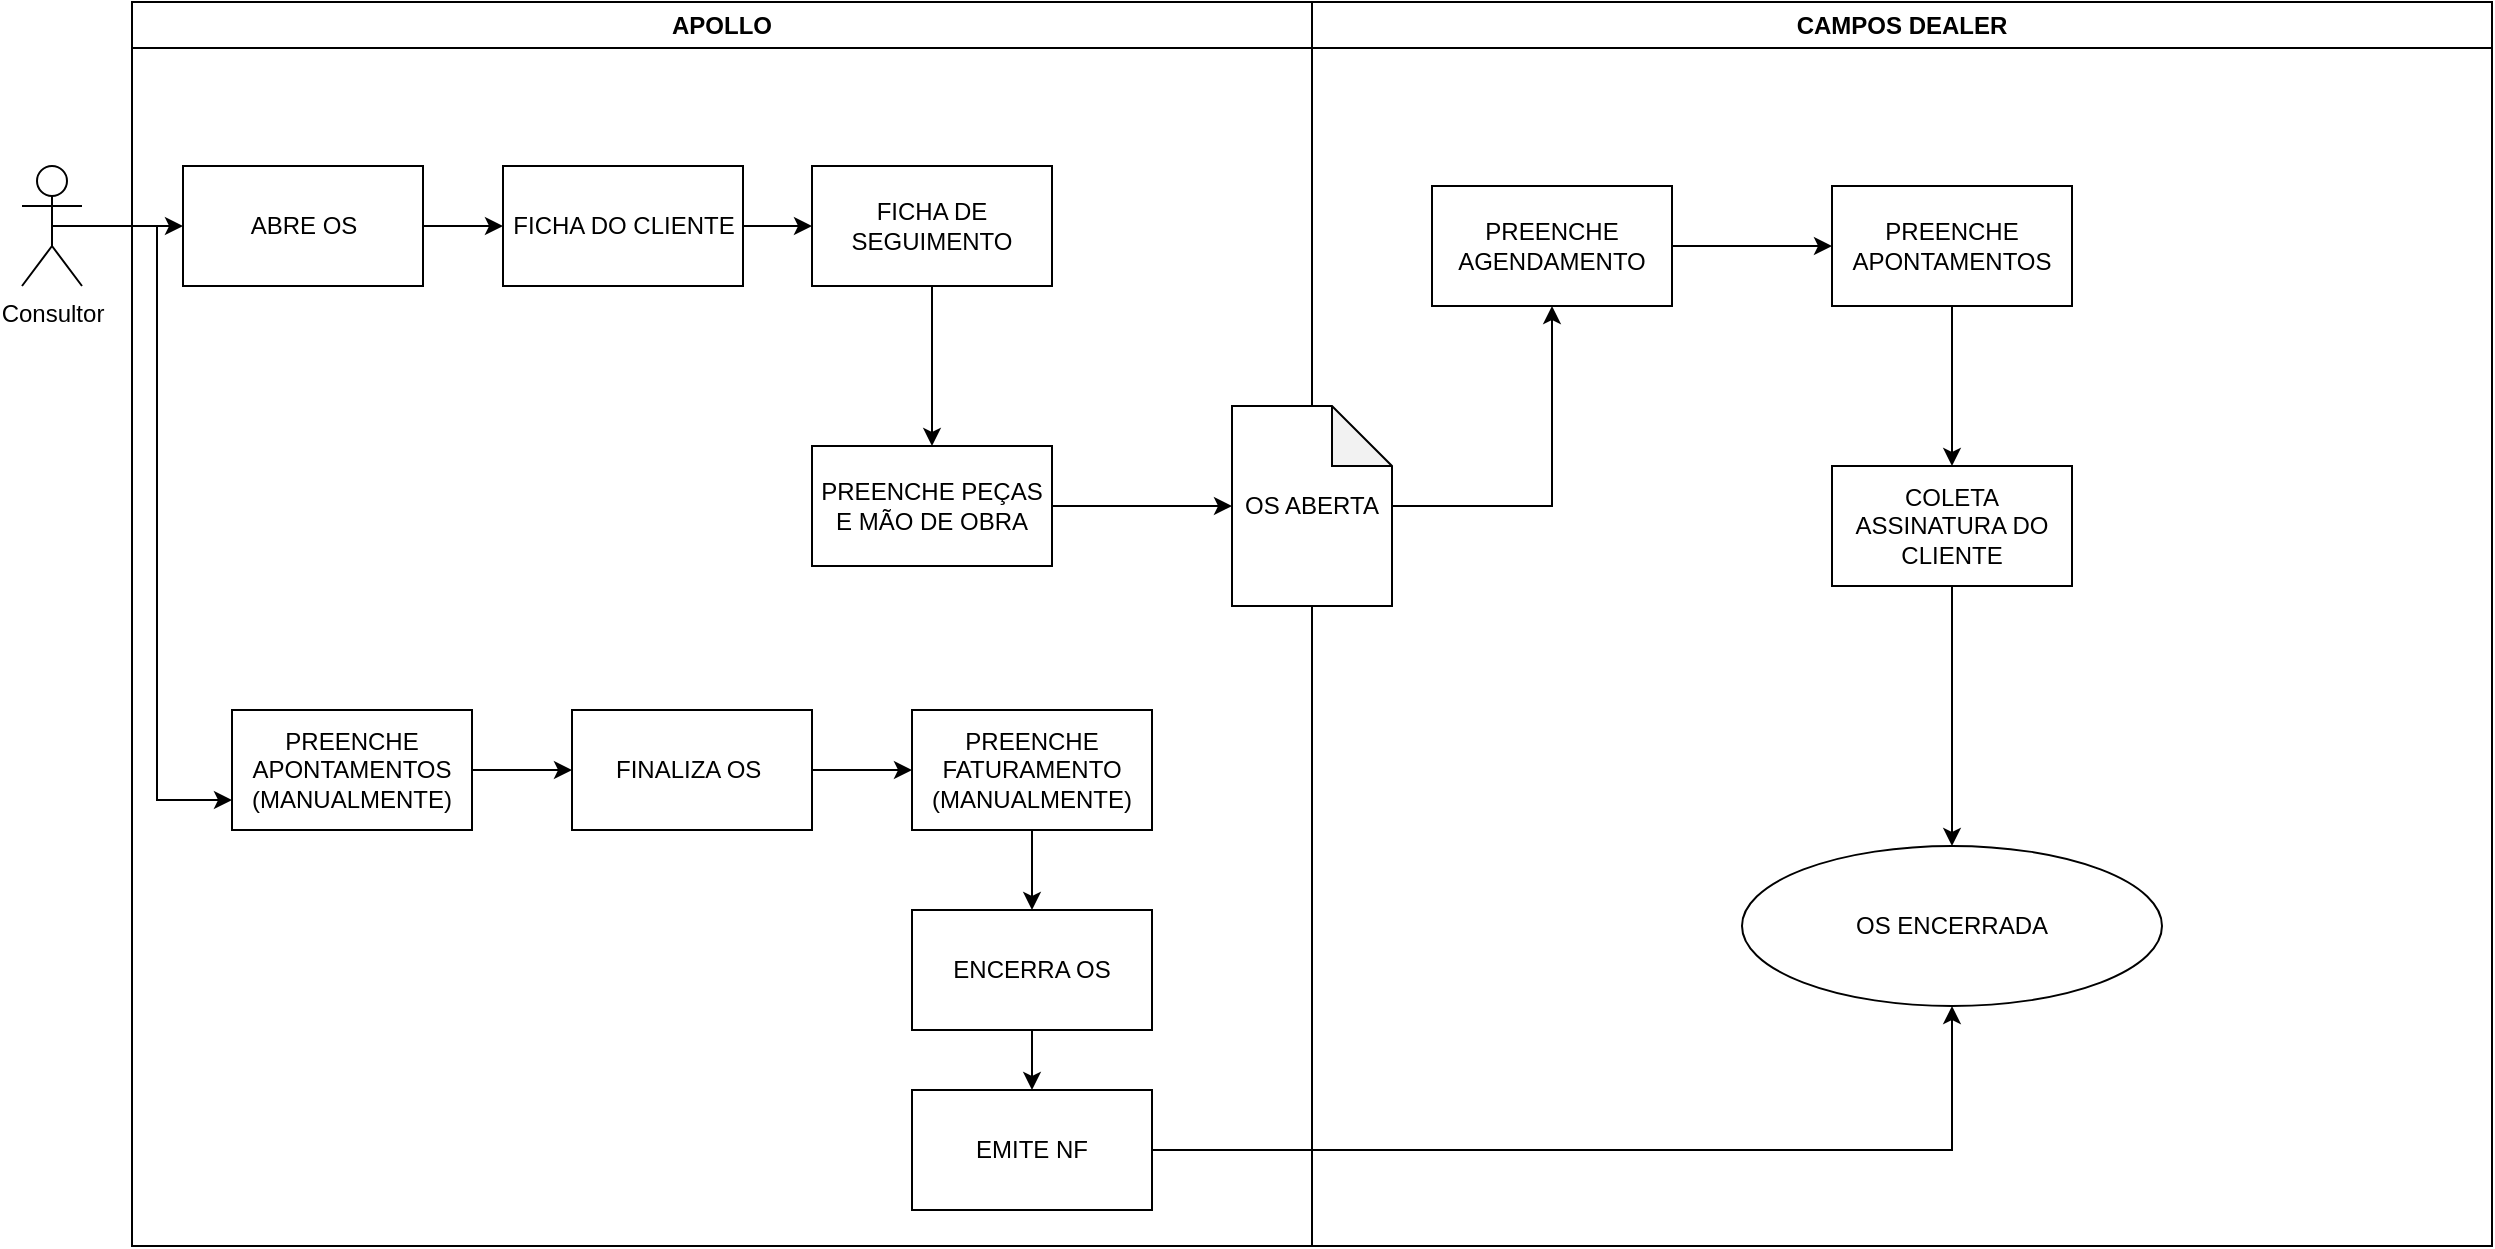 <mxfile version="24.8.4">
  <diagram name="Page-1" id="e7e014a7-5840-1c2e-5031-d8a46d1fe8dd">
    <mxGraphModel dx="1426" dy="783" grid="1" gridSize="10" guides="1" tooltips="1" connect="1" arrows="1" fold="1" page="1" pageScale="1" pageWidth="1169" pageHeight="826" background="none" math="0" shadow="0">
      <root>
        <mxCell id="0" />
        <mxCell id="1" parent="0" />
        <mxCell id="2" value="APOLLO" style="swimlane;whiteSpace=wrap" parent="1" vertex="1">
          <mxGeometry x="120" y="128" width="590" height="622" as="geometry" />
        </mxCell>
        <mxCell id="9n_BfSxp-osWQLRvpMug-46" value="" style="edgeStyle=orthogonalEdgeStyle;rounded=0;orthogonalLoop=1;jettySize=auto;html=1;" edge="1" parent="2" source="9n_BfSxp-osWQLRvpMug-44" target="9n_BfSxp-osWQLRvpMug-45">
          <mxGeometry relative="1" as="geometry" />
        </mxCell>
        <mxCell id="9n_BfSxp-osWQLRvpMug-44" value="ABRE OS" style="rounded=0;whiteSpace=wrap;html=1;" vertex="1" parent="2">
          <mxGeometry x="25.5" y="82" width="120" height="60" as="geometry" />
        </mxCell>
        <mxCell id="9n_BfSxp-osWQLRvpMug-48" value="" style="edgeStyle=orthogonalEdgeStyle;rounded=0;orthogonalLoop=1;jettySize=auto;html=1;" edge="1" parent="2" source="9n_BfSxp-osWQLRvpMug-45" target="9n_BfSxp-osWQLRvpMug-47">
          <mxGeometry relative="1" as="geometry" />
        </mxCell>
        <mxCell id="9n_BfSxp-osWQLRvpMug-45" value="FICHA DO CLIENTE" style="rounded=0;whiteSpace=wrap;html=1;" vertex="1" parent="2">
          <mxGeometry x="185.5" y="82" width="120" height="60" as="geometry" />
        </mxCell>
        <mxCell id="9n_BfSxp-osWQLRvpMug-50" value="" style="edgeStyle=orthogonalEdgeStyle;rounded=0;orthogonalLoop=1;jettySize=auto;html=1;" edge="1" parent="2" source="9n_BfSxp-osWQLRvpMug-47" target="9n_BfSxp-osWQLRvpMug-49">
          <mxGeometry relative="1" as="geometry" />
        </mxCell>
        <mxCell id="9n_BfSxp-osWQLRvpMug-47" value="FICHA DE SEGUIMENTO" style="rounded=0;whiteSpace=wrap;html=1;" vertex="1" parent="2">
          <mxGeometry x="340" y="82" width="120" height="60" as="geometry" />
        </mxCell>
        <mxCell id="9n_BfSxp-osWQLRvpMug-49" value="PREENCHE PEÇAS E MÃO DE OBRA" style="rounded=0;whiteSpace=wrap;html=1;" vertex="1" parent="2">
          <mxGeometry x="340" y="222" width="120" height="60" as="geometry" />
        </mxCell>
        <mxCell id="9n_BfSxp-osWQLRvpMug-65" value="" style="edgeStyle=orthogonalEdgeStyle;rounded=0;orthogonalLoop=1;jettySize=auto;html=1;" edge="1" parent="2" source="9n_BfSxp-osWQLRvpMug-63" target="9n_BfSxp-osWQLRvpMug-64">
          <mxGeometry relative="1" as="geometry" />
        </mxCell>
        <mxCell id="9n_BfSxp-osWQLRvpMug-63" value="PREENCHE APONTAMENTOS (MANUALMENTE)" style="rounded=0;whiteSpace=wrap;html=1;" vertex="1" parent="2">
          <mxGeometry x="50" y="354" width="120" height="60" as="geometry" />
        </mxCell>
        <mxCell id="9n_BfSxp-osWQLRvpMug-67" value="" style="edgeStyle=orthogonalEdgeStyle;rounded=0;orthogonalLoop=1;jettySize=auto;html=1;" edge="1" parent="2" source="9n_BfSxp-osWQLRvpMug-64" target="9n_BfSxp-osWQLRvpMug-66">
          <mxGeometry relative="1" as="geometry" />
        </mxCell>
        <mxCell id="9n_BfSxp-osWQLRvpMug-64" value="FINALIZA OS&amp;nbsp;" style="rounded=0;whiteSpace=wrap;html=1;" vertex="1" parent="2">
          <mxGeometry x="220" y="354" width="120" height="60" as="geometry" />
        </mxCell>
        <mxCell id="9n_BfSxp-osWQLRvpMug-69" value="" style="edgeStyle=orthogonalEdgeStyle;rounded=0;orthogonalLoop=1;jettySize=auto;html=1;" edge="1" parent="2" source="9n_BfSxp-osWQLRvpMug-66" target="9n_BfSxp-osWQLRvpMug-68">
          <mxGeometry relative="1" as="geometry" />
        </mxCell>
        <mxCell id="9n_BfSxp-osWQLRvpMug-66" value="PREENCHE FATURAMENTO (MANUALMENTE)" style="rounded=0;whiteSpace=wrap;html=1;" vertex="1" parent="2">
          <mxGeometry x="390" y="354" width="120" height="60" as="geometry" />
        </mxCell>
        <mxCell id="9n_BfSxp-osWQLRvpMug-71" value="" style="edgeStyle=orthogonalEdgeStyle;rounded=0;orthogonalLoop=1;jettySize=auto;html=1;" edge="1" parent="2" source="9n_BfSxp-osWQLRvpMug-68" target="9n_BfSxp-osWQLRvpMug-70">
          <mxGeometry relative="1" as="geometry" />
        </mxCell>
        <mxCell id="9n_BfSxp-osWQLRvpMug-68" value="ENCERRA OS" style="whiteSpace=wrap;html=1;rounded=0;" vertex="1" parent="2">
          <mxGeometry x="390" y="454" width="120" height="60" as="geometry" />
        </mxCell>
        <mxCell id="9n_BfSxp-osWQLRvpMug-70" value="EMITE NF" style="whiteSpace=wrap;html=1;rounded=0;" vertex="1" parent="2">
          <mxGeometry x="390" y="544" width="120" height="60" as="geometry" />
        </mxCell>
        <mxCell id="3" value="CAMPOS DEALER" style="swimlane;whiteSpace=wrap;startSize=23;" parent="1" vertex="1">
          <mxGeometry x="710" y="128" width="590" height="622" as="geometry" />
        </mxCell>
        <mxCell id="9n_BfSxp-osWQLRvpMug-59" value="" style="edgeStyle=orthogonalEdgeStyle;rounded=0;orthogonalLoop=1;jettySize=auto;html=1;" edge="1" parent="3" source="9n_BfSxp-osWQLRvpMug-56" target="9n_BfSxp-osWQLRvpMug-58">
          <mxGeometry relative="1" as="geometry" />
        </mxCell>
        <mxCell id="9n_BfSxp-osWQLRvpMug-56" value="PREENCHE AGENDAMENTO" style="whiteSpace=wrap;html=1;" vertex="1" parent="3">
          <mxGeometry x="60" y="92" width="120" height="60" as="geometry" />
        </mxCell>
        <mxCell id="9n_BfSxp-osWQLRvpMug-61" value="" style="edgeStyle=orthogonalEdgeStyle;rounded=0;orthogonalLoop=1;jettySize=auto;html=1;" edge="1" parent="3" source="9n_BfSxp-osWQLRvpMug-58" target="9n_BfSxp-osWQLRvpMug-60">
          <mxGeometry relative="1" as="geometry" />
        </mxCell>
        <mxCell id="9n_BfSxp-osWQLRvpMug-58" value="PREENCHE APONTAMENTOS" style="whiteSpace=wrap;html=1;" vertex="1" parent="3">
          <mxGeometry x="260" y="92" width="120" height="60" as="geometry" />
        </mxCell>
        <mxCell id="9n_BfSxp-osWQLRvpMug-74" style="edgeStyle=orthogonalEdgeStyle;rounded=0;orthogonalLoop=1;jettySize=auto;html=1;exitX=0.5;exitY=1;exitDx=0;exitDy=0;" edge="1" parent="3" source="9n_BfSxp-osWQLRvpMug-60" target="9n_BfSxp-osWQLRvpMug-72">
          <mxGeometry relative="1" as="geometry" />
        </mxCell>
        <mxCell id="9n_BfSxp-osWQLRvpMug-60" value="COLETA ASSINATURA DO CLIENTE" style="whiteSpace=wrap;html=1;" vertex="1" parent="3">
          <mxGeometry x="260" y="232" width="120" height="60" as="geometry" />
        </mxCell>
        <mxCell id="9n_BfSxp-osWQLRvpMug-72" value="OS ENCERRADA" style="ellipse;whiteSpace=wrap;html=1;rounded=0;" vertex="1" parent="3">
          <mxGeometry x="215" y="422" width="210" height="80" as="geometry" />
        </mxCell>
        <mxCell id="9n_BfSxp-osWQLRvpMug-62" value="" style="edgeStyle=orthogonalEdgeStyle;rounded=0;orthogonalLoop=1;jettySize=auto;html=1;" edge="1" parent="1" source="9n_BfSxp-osWQLRvpMug-41" target="9n_BfSxp-osWQLRvpMug-44">
          <mxGeometry relative="1" as="geometry" />
        </mxCell>
        <mxCell id="9n_BfSxp-osWQLRvpMug-75" style="edgeStyle=orthogonalEdgeStyle;rounded=0;orthogonalLoop=1;jettySize=auto;html=1;exitX=0.5;exitY=0.5;exitDx=0;exitDy=0;exitPerimeter=0;entryX=0;entryY=0.75;entryDx=0;entryDy=0;" edge="1" parent="1" source="9n_BfSxp-osWQLRvpMug-41" target="9n_BfSxp-osWQLRvpMug-63">
          <mxGeometry relative="1" as="geometry" />
        </mxCell>
        <mxCell id="9n_BfSxp-osWQLRvpMug-41" value="Consultor" style="shape=umlActor;verticalLabelPosition=bottom;verticalAlign=top;html=1;outlineConnect=0;" vertex="1" parent="1">
          <mxGeometry x="65" y="210" width="30" height="60" as="geometry" />
        </mxCell>
        <mxCell id="9n_BfSxp-osWQLRvpMug-57" value="" style="edgeStyle=orthogonalEdgeStyle;rounded=0;orthogonalLoop=1;jettySize=auto;html=1;" edge="1" parent="1" source="9n_BfSxp-osWQLRvpMug-54" target="9n_BfSxp-osWQLRvpMug-56">
          <mxGeometry relative="1" as="geometry" />
        </mxCell>
        <mxCell id="9n_BfSxp-osWQLRvpMug-54" value="OS ABERTA" style="shape=note;whiteSpace=wrap;html=1;backgroundOutline=1;darkOpacity=0.05;" vertex="1" parent="1">
          <mxGeometry x="670" y="330" width="80" height="100" as="geometry" />
        </mxCell>
        <mxCell id="9n_BfSxp-osWQLRvpMug-55" value="" style="edgeStyle=orthogonalEdgeStyle;rounded=0;orthogonalLoop=1;jettySize=auto;html=1;" edge="1" parent="1" source="9n_BfSxp-osWQLRvpMug-49" target="9n_BfSxp-osWQLRvpMug-54">
          <mxGeometry relative="1" as="geometry" />
        </mxCell>
        <mxCell id="9n_BfSxp-osWQLRvpMug-73" value="" style="edgeStyle=orthogonalEdgeStyle;rounded=0;orthogonalLoop=1;jettySize=auto;html=1;" edge="1" parent="1" source="9n_BfSxp-osWQLRvpMug-70" target="9n_BfSxp-osWQLRvpMug-72">
          <mxGeometry relative="1" as="geometry" />
        </mxCell>
      </root>
    </mxGraphModel>
  </diagram>
</mxfile>
